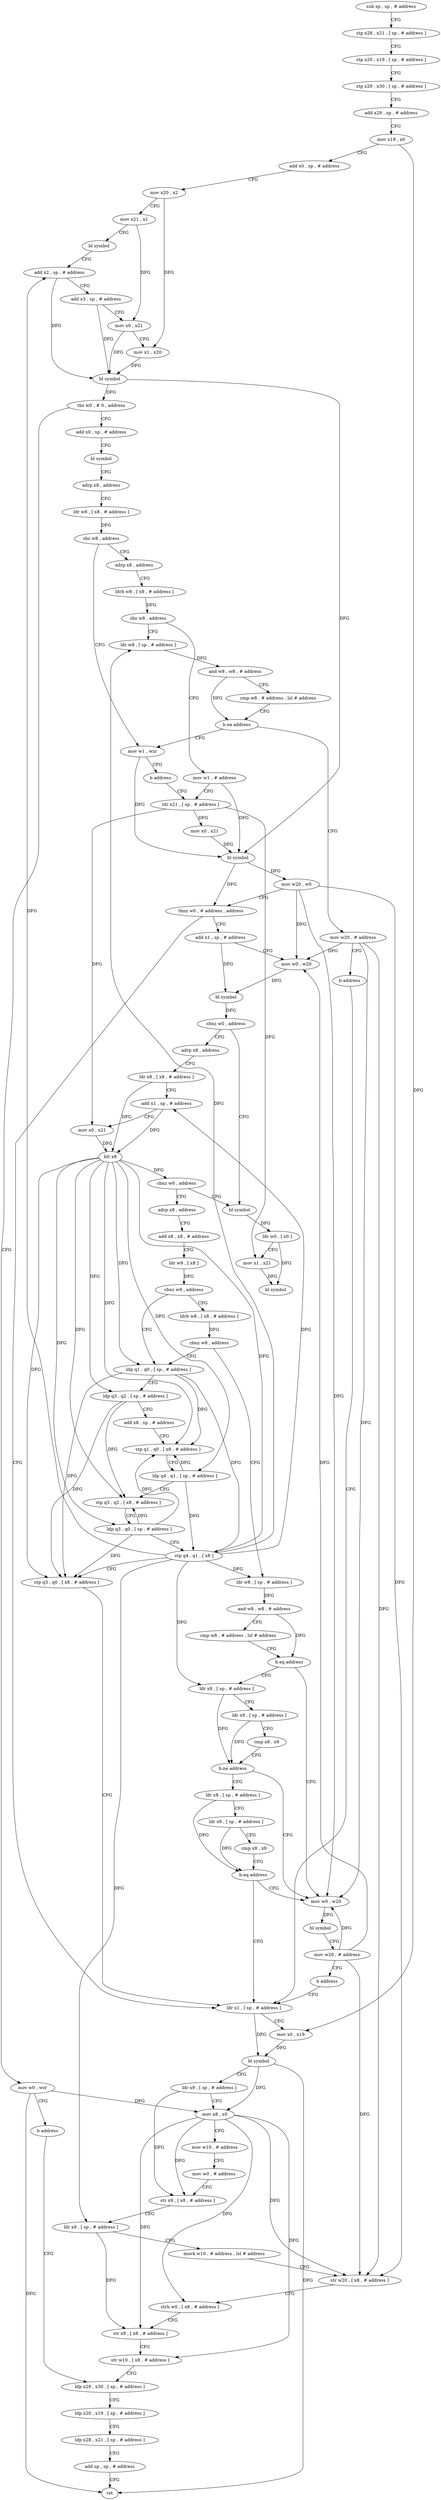 digraph "func" {
"4249192" [label = "sub sp , sp , # address" ]
"4249196" [label = "stp x28 , x21 , [ sp , # address ]" ]
"4249200" [label = "stp x20 , x19 , [ sp , # address ]" ]
"4249204" [label = "stp x29 , x30 , [ sp , # address ]" ]
"4249208" [label = "add x29 , sp , # address" ]
"4249212" [label = "mov x19 , x0" ]
"4249216" [label = "add x0 , sp , # address" ]
"4249220" [label = "mov x20 , x2" ]
"4249224" [label = "mov x21 , x1" ]
"4249228" [label = "bl symbol" ]
"4249232" [label = "add x2 , sp , # address" ]
"4249236" [label = "add x3 , sp , # address" ]
"4249240" [label = "mov x0 , x21" ]
"4249244" [label = "mov x1 , x20" ]
"4249248" [label = "bl symbol" ]
"4249252" [label = "tbz w0 , # 0 , address" ]
"4249284" [label = "mov w0 , wzr" ]
"4249256" [label = "add x0 , sp , # address" ]
"4249288" [label = "b address" ]
"4249548" [label = "ldp x29 , x30 , [ sp , # address ]" ]
"4249260" [label = "bl symbol" ]
"4249264" [label = "adrp x8 , address" ]
"4249268" [label = "ldr w8 , [ x8 , # address ]" ]
"4249272" [label = "cbz w8 , address" ]
"4249292" [label = "adrp x8 , address" ]
"4249276" [label = "mov w1 , wzr" ]
"4249552" [label = "ldp x20 , x19 , [ sp , # address ]" ]
"4249556" [label = "ldp x28 , x21 , [ sp , # address ]" ]
"4249560" [label = "add sp , sp , # address" ]
"4249564" [label = "ret" ]
"4249296" [label = "ldrb w8 , [ x8 , # address ]" ]
"4249300" [label = "cbz w8 , address" ]
"4249568" [label = "ldr w8 , [ sp , # address ]" ]
"4249304" [label = "mov w1 , # address" ]
"4249280" [label = "b address" ]
"4249308" [label = "ldr x21 , [ sp , # address ]" ]
"4249572" [label = "and w8 , w8 , # address" ]
"4249576" [label = "cmp w8 , # address , lsl # address" ]
"4249580" [label = "b.ne address" ]
"4249584" [label = "mov w20 , # address" ]
"4249312" [label = "mov x0 , x21" ]
"4249316" [label = "bl symbol" ]
"4249320" [label = "mov w20 , w0" ]
"4249324" [label = "tbnz w0 , # address , address" ]
"4249492" [label = "ldr x1 , [ sp , # address ]" ]
"4249328" [label = "add x1 , sp , # address" ]
"4249588" [label = "b address" ]
"4249496" [label = "mov x0 , x19" ]
"4249500" [label = "bl symbol" ]
"4249504" [label = "ldr x9 , [ sp , # address ]" ]
"4249508" [label = "mov x8 , x0" ]
"4249512" [label = "mov w10 , # address" ]
"4249516" [label = "mov w0 , # address" ]
"4249520" [label = "str x9 , [ x8 , # address ]" ]
"4249524" [label = "ldr x9 , [ sp , # address ]" ]
"4249528" [label = "movk w10 , # address , lsl # address" ]
"4249532" [label = "str w20 , [ x8 , # address ]" ]
"4249536" [label = "strh w0 , [ x8 , # address ]" ]
"4249540" [label = "str x9 , [ x8 , # address ]" ]
"4249544" [label = "str w10 , [ x8 , # address ]" ]
"4249332" [label = "mov w0 , w20" ]
"4249336" [label = "bl symbol" ]
"4249340" [label = "cbnz w0 , address" ]
"4249592" [label = "bl symbol" ]
"4249344" [label = "adrp x8 , address" ]
"4249596" [label = "ldr w0 , [ x0 ]" ]
"4249600" [label = "mov x1 , x21" ]
"4249604" [label = "bl symbol" ]
"4249348" [label = "ldr x8 , [ x8 , # address ]" ]
"4249352" [label = "add x1 , sp , # address" ]
"4249356" [label = "mov x0 , x21" ]
"4249360" [label = "blr x8" ]
"4249364" [label = "cbnz w0 , address" ]
"4249368" [label = "adrp x8 , address" ]
"4249372" [label = "add x8 , x8 , # address" ]
"4249376" [label = "ldr w9 , [ x8 ]" ]
"4249380" [label = "cbnz w9 , address" ]
"4249456" [label = "ldp q1 , q0 , [ sp , # address ]" ]
"4249384" [label = "ldrb w8 , [ x8 , # address ]" ]
"4249460" [label = "ldp q3 , q2 , [ sp , # address ]" ]
"4249464" [label = "add x8 , sp , # address" ]
"4249468" [label = "stp q1 , q0 , [ x8 , # address ]" ]
"4249472" [label = "ldp q4 , q1 , [ sp , # address ]" ]
"4249476" [label = "stp q3 , q2 , [ x8 , # address ]" ]
"4249480" [label = "ldp q3 , q0 , [ sp , # address ]" ]
"4249484" [label = "stp q4 , q1 , [ x8 ]" ]
"4249488" [label = "stp q3 , q0 , [ x8 , # address ]" ]
"4249388" [label = "cbnz w8 , address" ]
"4249392" [label = "ldr w8 , [ sp , # address ]" ]
"4249396" [label = "and w8 , w8 , # address" ]
"4249400" [label = "cmp w8 , # address , lsl # address" ]
"4249404" [label = "b.eq address" ]
"4249440" [label = "mov w0 , w20" ]
"4249408" [label = "ldr x8 , [ sp , # address ]" ]
"4249444" [label = "bl symbol" ]
"4249448" [label = "mov w20 , # address" ]
"4249452" [label = "b address" ]
"4249412" [label = "ldr x9 , [ sp , # address ]" ]
"4249416" [label = "cmp x8 , x9" ]
"4249420" [label = "b.ne address" ]
"4249424" [label = "ldr x8 , [ sp , # address ]" ]
"4249428" [label = "ldr x9 , [ sp , # address ]" ]
"4249432" [label = "cmp x8 , x9" ]
"4249436" [label = "b.eq address" ]
"4249192" -> "4249196" [ label = "CFG" ]
"4249196" -> "4249200" [ label = "CFG" ]
"4249200" -> "4249204" [ label = "CFG" ]
"4249204" -> "4249208" [ label = "CFG" ]
"4249208" -> "4249212" [ label = "CFG" ]
"4249212" -> "4249216" [ label = "CFG" ]
"4249212" -> "4249496" [ label = "DFG" ]
"4249216" -> "4249220" [ label = "CFG" ]
"4249220" -> "4249224" [ label = "CFG" ]
"4249220" -> "4249244" [ label = "DFG" ]
"4249224" -> "4249228" [ label = "CFG" ]
"4249224" -> "4249240" [ label = "DFG" ]
"4249228" -> "4249232" [ label = "CFG" ]
"4249232" -> "4249236" [ label = "CFG" ]
"4249232" -> "4249248" [ label = "DFG" ]
"4249236" -> "4249240" [ label = "CFG" ]
"4249236" -> "4249248" [ label = "DFG" ]
"4249240" -> "4249244" [ label = "CFG" ]
"4249240" -> "4249248" [ label = "DFG" ]
"4249244" -> "4249248" [ label = "DFG" ]
"4249248" -> "4249252" [ label = "DFG" ]
"4249248" -> "4249316" [ label = "DFG" ]
"4249252" -> "4249284" [ label = "CFG" ]
"4249252" -> "4249256" [ label = "CFG" ]
"4249284" -> "4249288" [ label = "CFG" ]
"4249284" -> "4249564" [ label = "DFG" ]
"4249284" -> "4249508" [ label = "DFG" ]
"4249256" -> "4249260" [ label = "CFG" ]
"4249288" -> "4249548" [ label = "CFG" ]
"4249548" -> "4249552" [ label = "CFG" ]
"4249260" -> "4249264" [ label = "CFG" ]
"4249264" -> "4249268" [ label = "CFG" ]
"4249268" -> "4249272" [ label = "DFG" ]
"4249272" -> "4249292" [ label = "CFG" ]
"4249272" -> "4249276" [ label = "CFG" ]
"4249292" -> "4249296" [ label = "CFG" ]
"4249276" -> "4249280" [ label = "CFG" ]
"4249276" -> "4249316" [ label = "DFG" ]
"4249552" -> "4249556" [ label = "CFG" ]
"4249556" -> "4249560" [ label = "CFG" ]
"4249560" -> "4249564" [ label = "CFG" ]
"4249296" -> "4249300" [ label = "DFG" ]
"4249300" -> "4249568" [ label = "CFG" ]
"4249300" -> "4249304" [ label = "CFG" ]
"4249568" -> "4249572" [ label = "DFG" ]
"4249304" -> "4249308" [ label = "CFG" ]
"4249304" -> "4249316" [ label = "DFG" ]
"4249280" -> "4249308" [ label = "CFG" ]
"4249308" -> "4249312" [ label = "DFG" ]
"4249308" -> "4249600" [ label = "DFG" ]
"4249308" -> "4249356" [ label = "DFG" ]
"4249572" -> "4249576" [ label = "CFG" ]
"4249572" -> "4249580" [ label = "DFG" ]
"4249576" -> "4249580" [ label = "CFG" ]
"4249580" -> "4249276" [ label = "CFG" ]
"4249580" -> "4249584" [ label = "CFG" ]
"4249584" -> "4249588" [ label = "CFG" ]
"4249584" -> "4249532" [ label = "DFG" ]
"4249584" -> "4249332" [ label = "DFG" ]
"4249584" -> "4249440" [ label = "DFG" ]
"4249312" -> "4249316" [ label = "DFG" ]
"4249316" -> "4249320" [ label = "DFG" ]
"4249316" -> "4249324" [ label = "DFG" ]
"4249320" -> "4249324" [ label = "CFG" ]
"4249320" -> "4249532" [ label = "DFG" ]
"4249320" -> "4249332" [ label = "DFG" ]
"4249320" -> "4249440" [ label = "DFG" ]
"4249324" -> "4249492" [ label = "CFG" ]
"4249324" -> "4249328" [ label = "CFG" ]
"4249492" -> "4249496" [ label = "CFG" ]
"4249492" -> "4249500" [ label = "DFG" ]
"4249328" -> "4249332" [ label = "CFG" ]
"4249328" -> "4249336" [ label = "DFG" ]
"4249588" -> "4249492" [ label = "CFG" ]
"4249496" -> "4249500" [ label = "DFG" ]
"4249500" -> "4249504" [ label = "CFG" ]
"4249500" -> "4249564" [ label = "DFG" ]
"4249500" -> "4249508" [ label = "DFG" ]
"4249504" -> "4249508" [ label = "CFG" ]
"4249504" -> "4249520" [ label = "DFG" ]
"4249508" -> "4249512" [ label = "CFG" ]
"4249508" -> "4249520" [ label = "DFG" ]
"4249508" -> "4249532" [ label = "DFG" ]
"4249508" -> "4249536" [ label = "DFG" ]
"4249508" -> "4249540" [ label = "DFG" ]
"4249508" -> "4249544" [ label = "DFG" ]
"4249512" -> "4249516" [ label = "CFG" ]
"4249516" -> "4249520" [ label = "CFG" ]
"4249520" -> "4249524" [ label = "CFG" ]
"4249524" -> "4249528" [ label = "CFG" ]
"4249524" -> "4249540" [ label = "DFG" ]
"4249528" -> "4249532" [ label = "CFG" ]
"4249532" -> "4249536" [ label = "CFG" ]
"4249536" -> "4249540" [ label = "CFG" ]
"4249540" -> "4249544" [ label = "CFG" ]
"4249544" -> "4249548" [ label = "CFG" ]
"4249332" -> "4249336" [ label = "DFG" ]
"4249336" -> "4249340" [ label = "DFG" ]
"4249340" -> "4249592" [ label = "CFG" ]
"4249340" -> "4249344" [ label = "CFG" ]
"4249592" -> "4249596" [ label = "DFG" ]
"4249344" -> "4249348" [ label = "CFG" ]
"4249596" -> "4249600" [ label = "CFG" ]
"4249596" -> "4249604" [ label = "DFG" ]
"4249600" -> "4249604" [ label = "DFG" ]
"4249348" -> "4249352" [ label = "CFG" ]
"4249348" -> "4249360" [ label = "DFG" ]
"4249352" -> "4249356" [ label = "CFG" ]
"4249352" -> "4249360" [ label = "DFG" ]
"4249356" -> "4249360" [ label = "DFG" ]
"4249360" -> "4249364" [ label = "DFG" ]
"4249360" -> "4249456" [ label = "DFG" ]
"4249360" -> "4249468" [ label = "DFG" ]
"4249360" -> "4249480" [ label = "DFG" ]
"4249360" -> "4249488" [ label = "DFG" ]
"4249360" -> "4249472" [ label = "DFG" ]
"4249360" -> "4249484" [ label = "DFG" ]
"4249360" -> "4249460" [ label = "DFG" ]
"4249360" -> "4249476" [ label = "DFG" ]
"4249364" -> "4249592" [ label = "CFG" ]
"4249364" -> "4249368" [ label = "CFG" ]
"4249368" -> "4249372" [ label = "CFG" ]
"4249372" -> "4249376" [ label = "CFG" ]
"4249376" -> "4249380" [ label = "DFG" ]
"4249380" -> "4249456" [ label = "CFG" ]
"4249380" -> "4249384" [ label = "CFG" ]
"4249456" -> "4249460" [ label = "CFG" ]
"4249456" -> "4249468" [ label = "DFG" ]
"4249456" -> "4249484" [ label = "DFG" ]
"4249456" -> "4249488" [ label = "DFG" ]
"4249384" -> "4249388" [ label = "DFG" ]
"4249460" -> "4249464" [ label = "CFG" ]
"4249460" -> "4249476" [ label = "DFG" ]
"4249460" -> "4249488" [ label = "DFG" ]
"4249464" -> "4249468" [ label = "CFG" ]
"4249468" -> "4249472" [ label = "CFG" ]
"4249472" -> "4249476" [ label = "CFG" ]
"4249472" -> "4249468" [ label = "DFG" ]
"4249472" -> "4249484" [ label = "DFG" ]
"4249476" -> "4249480" [ label = "CFG" ]
"4249480" -> "4249484" [ label = "CFG" ]
"4249480" -> "4249468" [ label = "DFG" ]
"4249480" -> "4249476" [ label = "DFG" ]
"4249480" -> "4249488" [ label = "DFG" ]
"4249484" -> "4249488" [ label = "CFG" ]
"4249484" -> "4249232" [ label = "DFG" ]
"4249484" -> "4249568" [ label = "DFG" ]
"4249484" -> "4249524" [ label = "DFG" ]
"4249484" -> "4249352" [ label = "DFG" ]
"4249484" -> "4249392" [ label = "DFG" ]
"4249484" -> "4249408" [ label = "DFG" ]
"4249488" -> "4249492" [ label = "CFG" ]
"4249388" -> "4249456" [ label = "CFG" ]
"4249388" -> "4249392" [ label = "CFG" ]
"4249392" -> "4249396" [ label = "DFG" ]
"4249396" -> "4249400" [ label = "CFG" ]
"4249396" -> "4249404" [ label = "DFG" ]
"4249400" -> "4249404" [ label = "CFG" ]
"4249404" -> "4249440" [ label = "CFG" ]
"4249404" -> "4249408" [ label = "CFG" ]
"4249440" -> "4249444" [ label = "DFG" ]
"4249408" -> "4249412" [ label = "CFG" ]
"4249408" -> "4249420" [ label = "DFG" ]
"4249444" -> "4249448" [ label = "CFG" ]
"4249448" -> "4249452" [ label = "CFG" ]
"4249448" -> "4249532" [ label = "DFG" ]
"4249448" -> "4249332" [ label = "DFG" ]
"4249448" -> "4249440" [ label = "DFG" ]
"4249452" -> "4249492" [ label = "CFG" ]
"4249412" -> "4249416" [ label = "CFG" ]
"4249412" -> "4249420" [ label = "DFG" ]
"4249416" -> "4249420" [ label = "CFG" ]
"4249420" -> "4249440" [ label = "CFG" ]
"4249420" -> "4249424" [ label = "CFG" ]
"4249424" -> "4249428" [ label = "CFG" ]
"4249424" -> "4249436" [ label = "DFG" ]
"4249428" -> "4249432" [ label = "CFG" ]
"4249428" -> "4249436" [ label = "DFG" ]
"4249432" -> "4249436" [ label = "CFG" ]
"4249436" -> "4249492" [ label = "CFG" ]
"4249436" -> "4249440" [ label = "CFG" ]
}
